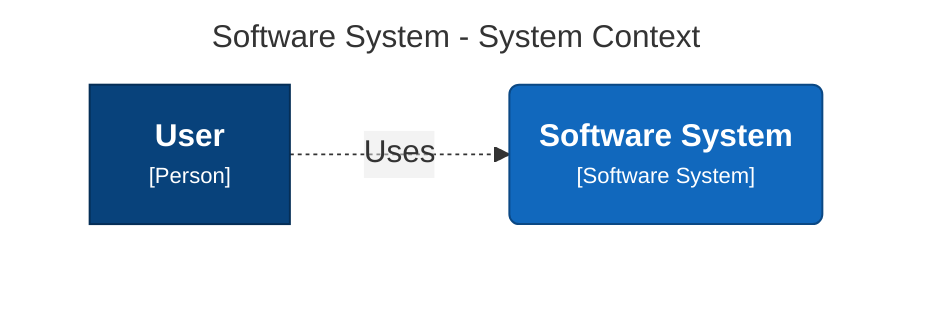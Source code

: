 graph TB
  linkStyle default fill:#ffffff

  subgraph diagram ["Software System - System Context"]
    style diagram fill:#ffffff,stroke:#ffffff

    1["<div style='font-weight: bold'>User</div><div style='font-size: 70%; margin-top: 0px'>[Person]</div>"]
    style 1 fill:#08427b,stroke:#052e56,color:#ffffff
    2("<div style='font-weight: bold'>Software System</div><div style='font-size: 70%; margin-top: 0px'>[Software System]</div>")
    style 2 fill:#1168bd,stroke:#0b4884,color:#ffffff

    1-. "<div>Uses</div><div style='font-size: 70%'></div>" .->2
  end